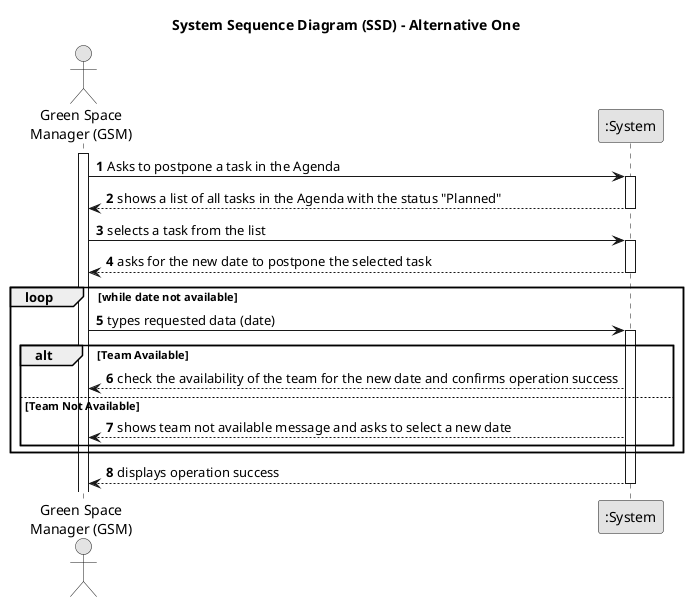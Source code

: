 @startuml
skinparam monochrome true
skinparam packageStyle rectangle
skinparam shadowing false

title System Sequence Diagram (SSD) - Alternative One

autonumber

actor "Green Space\nManager (GSM)" as GSM
participant ":System" as System

activate GSM

    GSM -> System : Asks to postpone a task in the Agenda
    activate System

        System --> GSM : shows a list of all tasks in the Agenda with the status "Planned"
    deactivate System

    GSM -> System : selects a task from the list
    activate System

        System --> GSM : asks for the new date to postpone the selected task
    deactivate System

loop while date not available


    GSM -> System : types requested data (date)
    activate System



alt   Team Available

        System --> GSM : check the availability of the team for the new date and confirms operation success

else  Team Not Available


        System --> GSM : shows team not available message and asks to select a new date




End

end loop

    activate System

        System --> GSM : displays operation success
    deactivate System

@enduml